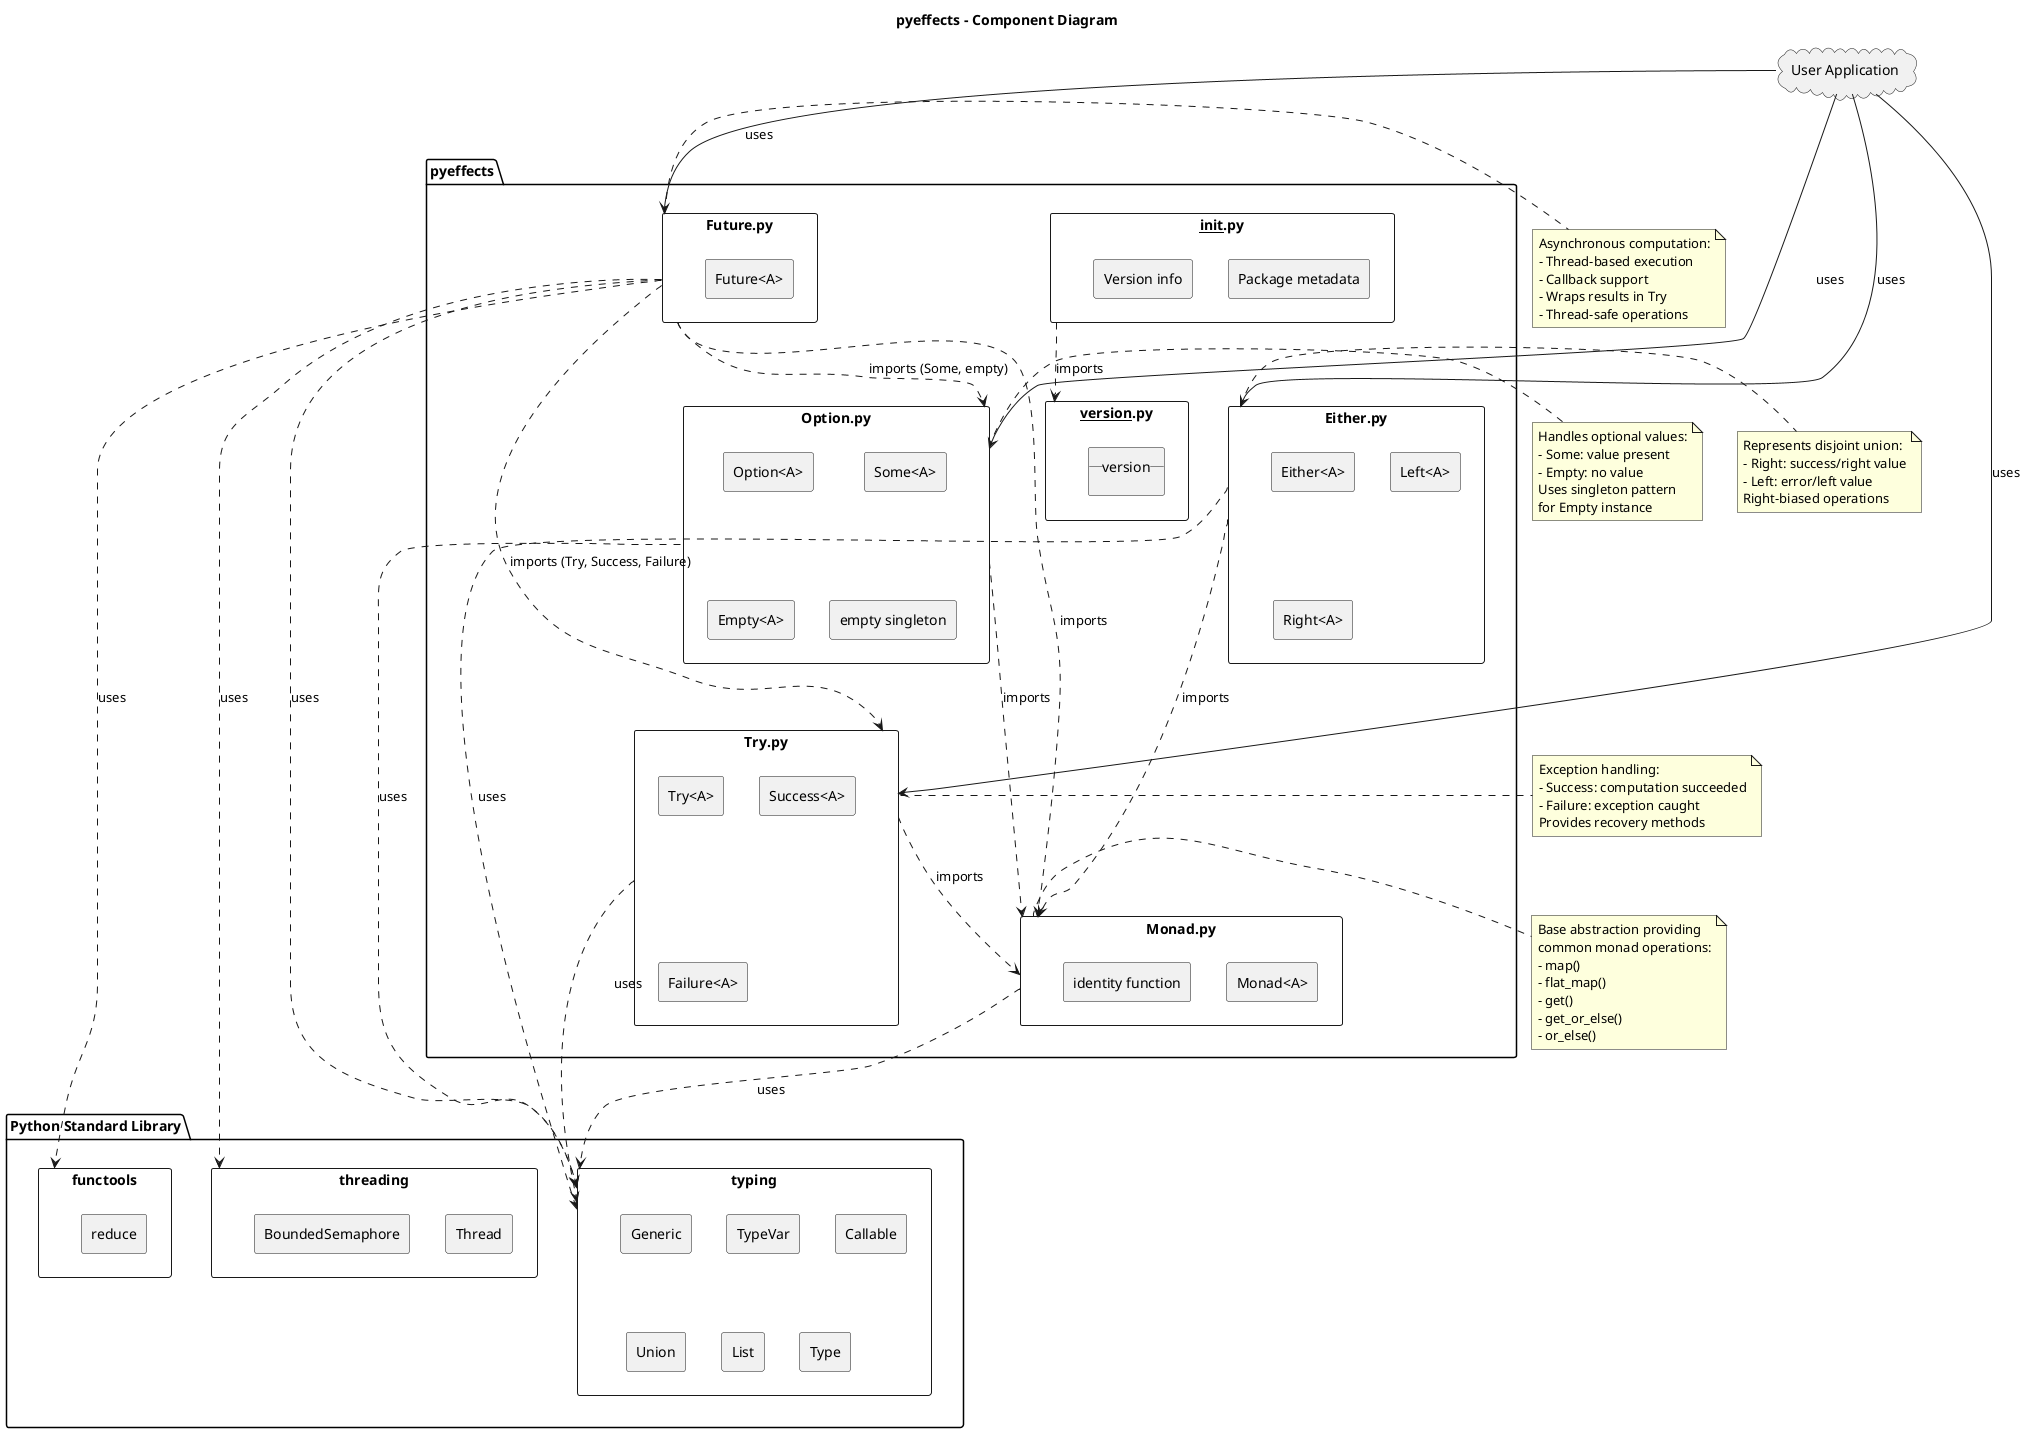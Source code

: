 @startuml component_diagram

title pyeffects - Component Diagram

skinparam componentStyle rectangle

package "pyeffects" {
    
    component "Monad.py" as Monad {
        [Monad<A>]
        [identity function]
    }
    
    component "Option.py" as OptionMod {
        [Option<A>]
        [Some<A>]
        [Empty<A>]
        [empty singleton]
    }
    
    component "Either.py" as EitherMod {
        [Either<A>]
        [Left<A>]
        [Right<A>]
    }
    
    component "Try.py" as TryMod {
        [Try<A>]
        [Success<A>]
        [Failure<A>]
    }
    
    component "Future.py" as FutureMod {
        [Future<A>]
    }
    
    component "__init__.py" as Init {
        [Package metadata]
        [Version info]
    }
    
    component "__version__.py" as Version {
        [__version__]
    }
}

package "Python Standard Library" {
    component "typing" {
        [Generic]
        [TypeVar]
        [Callable]
        [Union]
        [List]
        [Type]
    }
    
    component "threading" {
        [Thread]
        [BoundedSemaphore]
    }
    
    component "functools" {
        [reduce]
    }
}

' Dependencies from pyeffects modules to Monad
OptionMod ..> Monad : imports
EitherMod ..> Monad : imports
TryMod ..> Monad : imports
FutureMod ..> Monad : imports

' Dependencies from Future to other modules
FutureMod ..> OptionMod : imports (Some, empty)
FutureMod ..> TryMod : imports (Try, Success, Failure)

' Dependencies on standard library
Monad ..> typing : uses
OptionMod ..> typing : uses
EitherMod ..> typing : uses
TryMod ..> typing : uses
FutureMod ..> typing : uses
FutureMod ..> threading : uses
FutureMod ..> functools : uses

Init ..> Version : imports

note right of Monad
    Base abstraction providing
    common monad operations:
    - map()
    - flat_map()
    - get()
    - get_or_else()
    - or_else()
end note

note right of OptionMod
    Handles optional values:
    - Some: value present
    - Empty: no value
    Uses singleton pattern
    for Empty instance
end note

note right of EitherMod
    Represents disjoint union:
    - Right: success/right value
    - Left: error/left value
    Right-biased operations
end note

note right of TryMod
    Exception handling:
    - Success: computation succeeded
    - Failure: exception caught
    Provides recovery methods
end note

note right of FutureMod
    Asynchronous computation:
    - Thread-based execution
    - Callback support
    - Wraps results in Try
    - Thread-safe operations
end note

cloud "User Application" as App

App --> OptionMod : uses
App --> EitherMod : uses
App --> TryMod : uses
App --> FutureMod : uses

@enduml

